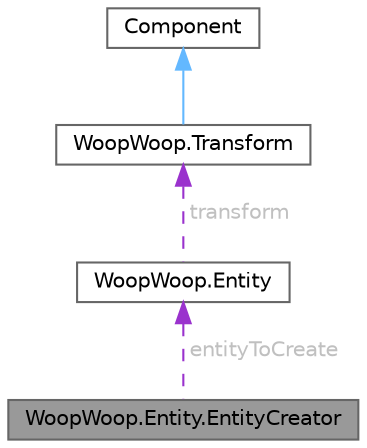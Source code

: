 digraph "WoopWoop.Entity.EntityCreator"
{
 // LATEX_PDF_SIZE
  bgcolor="transparent";
  edge [fontname=Helvetica,fontsize=10,labelfontname=Helvetica,labelfontsize=10];
  node [fontname=Helvetica,fontsize=10,shape=box,height=0.2,width=0.4];
  Node1 [id="Node000001",label="WoopWoop.Entity.EntityCreator",height=0.2,width=0.4,color="gray40", fillcolor="grey60", style="filled", fontcolor="black",tooltip="Class responsible for creating entities and configuring their properties."];
  Node2 -> Node1 [id="edge1_Node000001_Node000002",dir="back",color="darkorchid3",style="dashed",tooltip=" ",label=" entityToCreate",fontcolor="grey" ];
  Node2 [id="Node000002",label="WoopWoop.Entity",height=0.2,width=0.4,color="gray40", fillcolor="white", style="filled",URL="$class_woop_woop_1_1_entity.html",tooltip="Represents an entity in the game world."];
  Node3 -> Node2 [id="edge2_Node000002_Node000003",dir="back",color="darkorchid3",style="dashed",tooltip=" ",label=" transform",fontcolor="grey" ];
  Node3 [id="Node000003",label="WoopWoop.Transform",height=0.2,width=0.4,color="gray40", fillcolor="white", style="filled",URL="$class_woop_woop_1_1_transform.html",tooltip="Represents the transformation component of an entity."];
  Node4 -> Node3 [id="edge3_Node000003_Node000004",dir="back",color="steelblue1",style="solid",tooltip=" "];
  Node4 [id="Node000004",label="Component",height=0.2,width=0.4,color="gray40", fillcolor="white", style="filled",URL="$class_woop_woop_1_1_component.html",tooltip="Represents a component that can be attached to an entity in the game world."];
}

